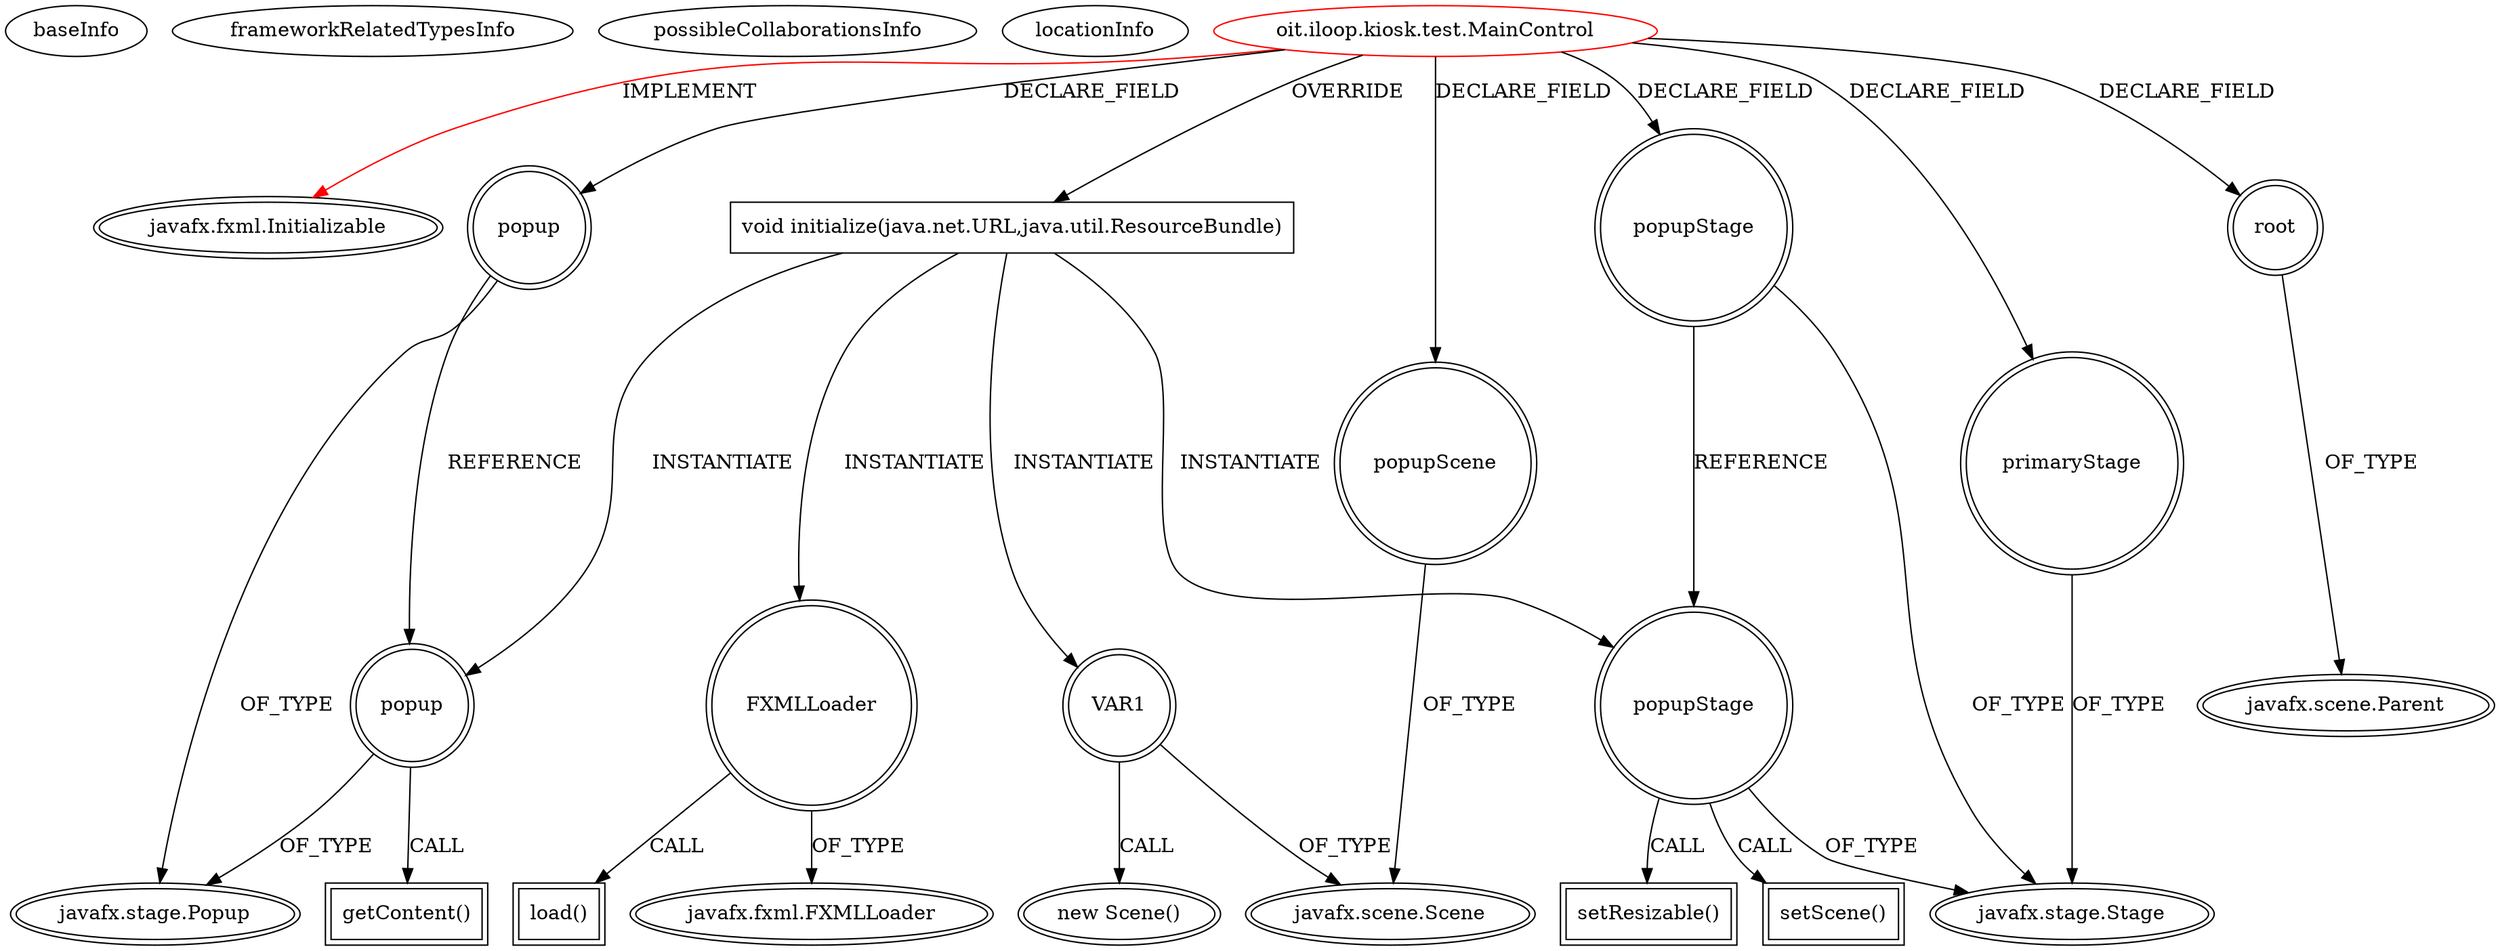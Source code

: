 digraph {
baseInfo[graphId=3170,category="extension_graph",isAnonymous=false,possibleRelation=false]
frameworkRelatedTypesInfo[0="javafx.fxml.Initializable"]
possibleCollaborationsInfo[]
locationInfo[projectName="iloop-kiosk-KIOSK-Project",filePath="/iloop-kiosk-KIOSK-Project/KIOSK-Project-master/src/oit/iloop/kiosk/test/MainControl.java",contextSignature="MainControl",graphId="3170"]
0[label="oit.iloop.kiosk.test.MainControl",vertexType="ROOT_CLIENT_CLASS_DECLARATION",isFrameworkType=false,color=red]
1[label="javafx.fxml.Initializable",vertexType="FRAMEWORK_INTERFACE_TYPE",isFrameworkType=true,peripheries=2]
2[label="popup",vertexType="FIELD_DECLARATION",isFrameworkType=true,peripheries=2,shape=circle]
3[label="javafx.stage.Popup",vertexType="FRAMEWORK_CLASS_TYPE",isFrameworkType=true,peripheries=2]
4[label="popupScene",vertexType="FIELD_DECLARATION",isFrameworkType=true,peripheries=2,shape=circle]
5[label="javafx.scene.Scene",vertexType="FRAMEWORK_CLASS_TYPE",isFrameworkType=true,peripheries=2]
6[label="popupStage",vertexType="FIELD_DECLARATION",isFrameworkType=true,peripheries=2,shape=circle]
7[label="javafx.stage.Stage",vertexType="FRAMEWORK_CLASS_TYPE",isFrameworkType=true,peripheries=2]
8[label="primaryStage",vertexType="FIELD_DECLARATION",isFrameworkType=true,peripheries=2,shape=circle]
10[label="root",vertexType="FIELD_DECLARATION",isFrameworkType=true,peripheries=2,shape=circle]
11[label="javafx.scene.Parent",vertexType="FRAMEWORK_CLASS_TYPE",isFrameworkType=true,peripheries=2]
12[label="void initialize(java.net.URL,java.util.ResourceBundle)",vertexType="OVERRIDING_METHOD_DECLARATION",isFrameworkType=false,shape=box]
13[label="FXMLLoader",vertexType="VARIABLE_EXPRESION",isFrameworkType=true,peripheries=2,shape=circle]
15[label="javafx.fxml.FXMLLoader",vertexType="FRAMEWORK_CLASS_TYPE",isFrameworkType=true,peripheries=2]
14[label="load()",vertexType="INSIDE_CALL",isFrameworkType=true,peripheries=2,shape=box]
17[label="VAR1",vertexType="VARIABLE_EXPRESION",isFrameworkType=true,peripheries=2,shape=circle]
16[label="new Scene()",vertexType="CONSTRUCTOR_CALL",isFrameworkType=true,peripheries=2]
19[label="popupStage",vertexType="VARIABLE_EXPRESION",isFrameworkType=true,peripheries=2,shape=circle]
20[label="setScene()",vertexType="INSIDE_CALL",isFrameworkType=true,peripheries=2,shape=box]
23[label="setResizable()",vertexType="INSIDE_CALL",isFrameworkType=true,peripheries=2,shape=box]
24[label="popup",vertexType="VARIABLE_EXPRESION",isFrameworkType=true,peripheries=2,shape=circle]
25[label="getContent()",vertexType="INSIDE_CALL",isFrameworkType=true,peripheries=2,shape=box]
0->1[label="IMPLEMENT",color=red]
0->2[label="DECLARE_FIELD"]
2->3[label="OF_TYPE"]
0->4[label="DECLARE_FIELD"]
4->5[label="OF_TYPE"]
0->6[label="DECLARE_FIELD"]
6->7[label="OF_TYPE"]
0->8[label="DECLARE_FIELD"]
8->7[label="OF_TYPE"]
0->10[label="DECLARE_FIELD"]
10->11[label="OF_TYPE"]
0->12[label="OVERRIDE"]
12->13[label="INSTANTIATE"]
13->15[label="OF_TYPE"]
13->14[label="CALL"]
12->17[label="INSTANTIATE"]
17->5[label="OF_TYPE"]
17->16[label="CALL"]
12->19[label="INSTANTIATE"]
6->19[label="REFERENCE"]
19->7[label="OF_TYPE"]
19->20[label="CALL"]
19->23[label="CALL"]
12->24[label="INSTANTIATE"]
2->24[label="REFERENCE"]
24->3[label="OF_TYPE"]
24->25[label="CALL"]
}
